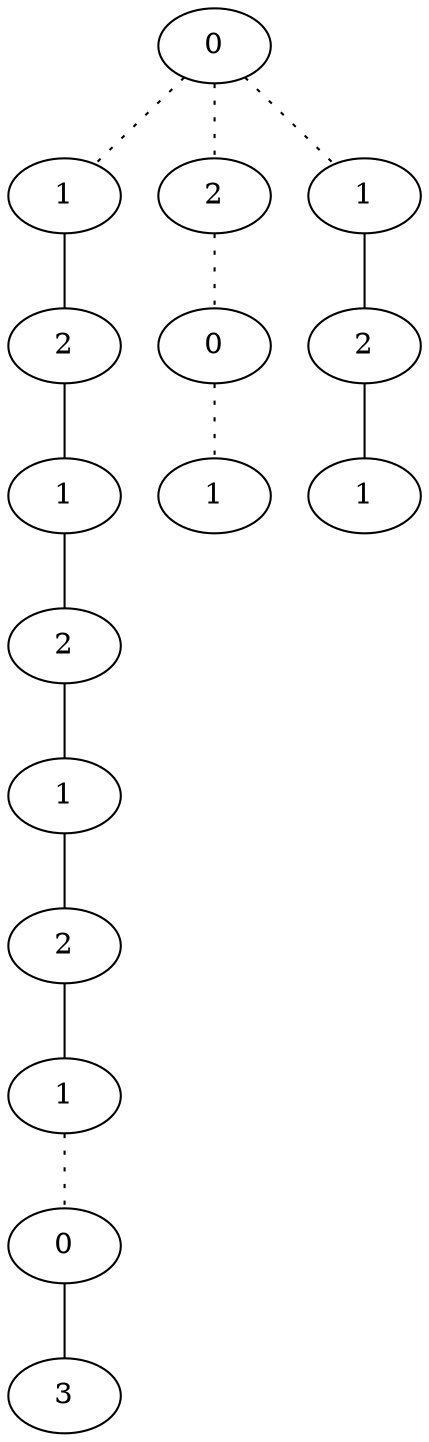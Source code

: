 graph {
a0[label=0];
a1[label=1];
a2[label=2];
a3[label=1];
a4[label=2];
a5[label=1];
a6[label=2];
a7[label=1];
a8[label=0];
a9[label=3];
a10[label=2];
a11[label=0];
a12[label=1];
a13[label=1];
a14[label=2];
a15[label=1];
a0 -- a1 [style=dotted];
a0 -- a10 [style=dotted];
a0 -- a13 [style=dotted];
a1 -- a2;
a2 -- a3;
a3 -- a4;
a4 -- a5;
a5 -- a6;
a6 -- a7;
a7 -- a8 [style=dotted];
a8 -- a9;
a10 -- a11 [style=dotted];
a11 -- a12 [style=dotted];
a13 -- a14;
a14 -- a15;
}
